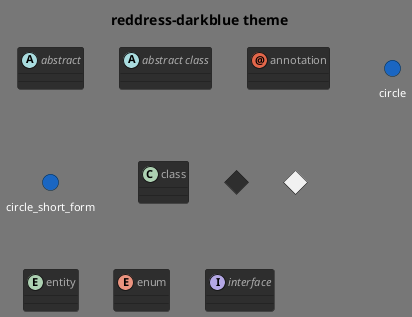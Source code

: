 ' Do not edit
' Theme Gallery
' autogenerated by script
'
@startuml
!theme reddress-darkblue
title reddress-darkblue theme
abstract        abstract
abstract class  "abstract class"
annotation      annotation
circle          circle
()              circle_short_form
class           class
diamond         diamond
<>              diamond_short_form
entity          entity
enum            enum
interface       interface
@enduml
